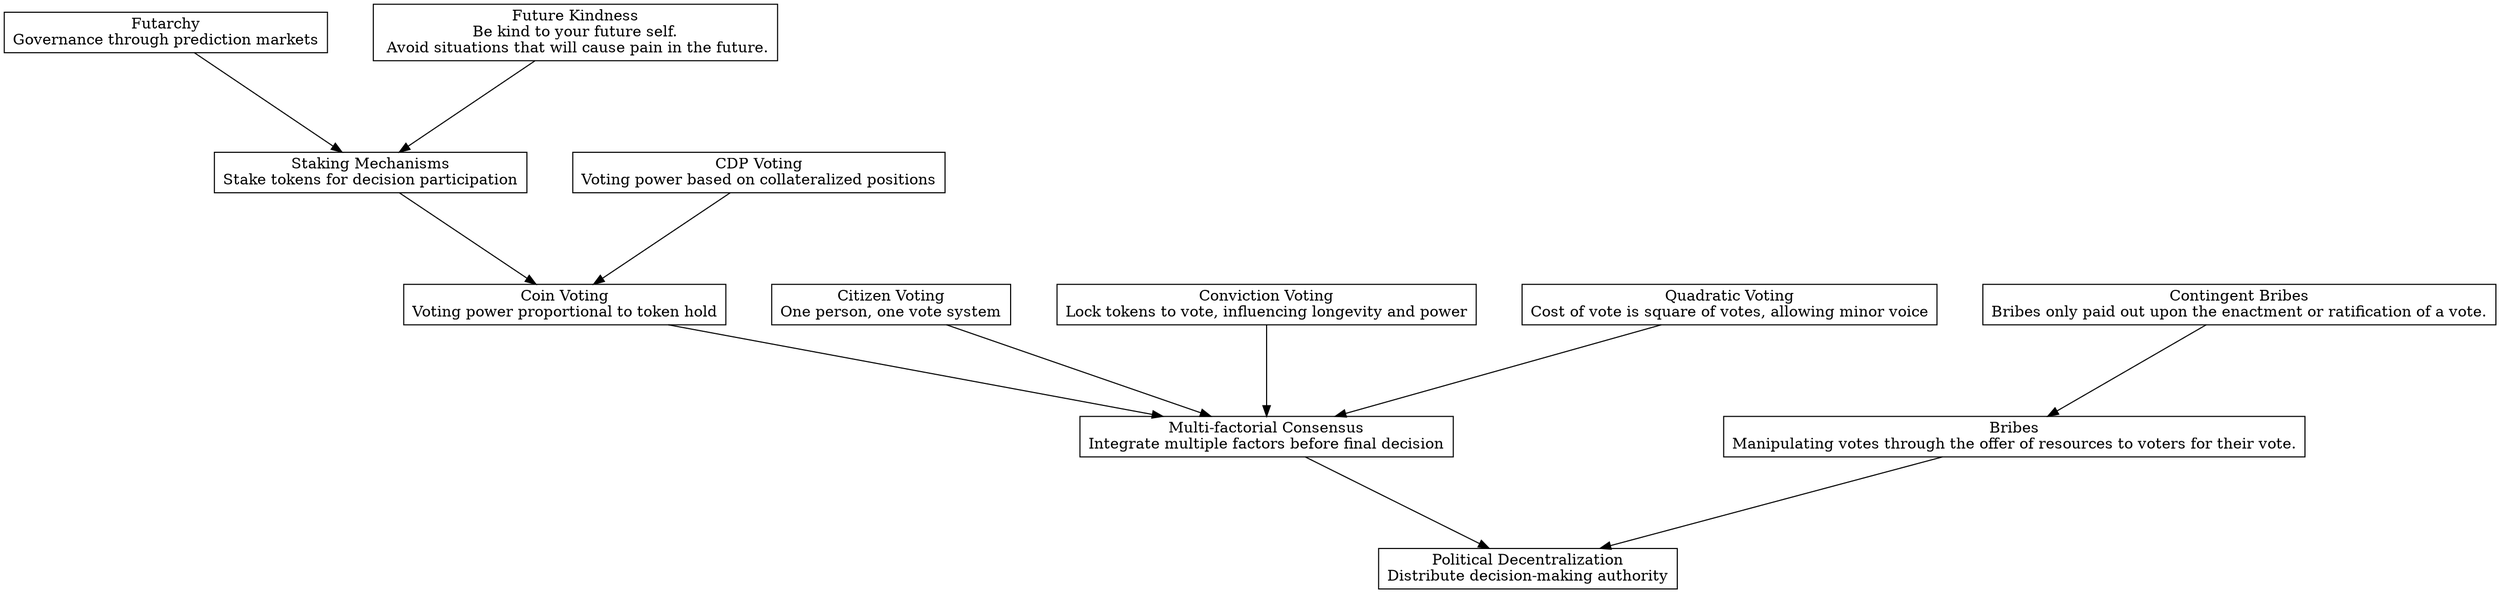 digraph "" {
	graph [nodesep=0.6,
		rankdir=TB,
		ranksep=1.2
	];
	node [label="\N",
		shape=box
	];
	"Political Decentralization"	[label="Political Decentralization\nDistribute decision-making authority"];
	"Multi-factorial Consensus"	[label="Multi-factorial Consensus\nIntegrate multiple factors before final decision"];
	"Multi-factorial Consensus" -> "Political Decentralization";
	Bribes	[label="Bribes\nManipulating votes through the offer of resources to voters for their vote."];
	Bribes -> "Political Decentralization";
	"Contingent Bribes"	[label="Contingent Bribes\nBribes only paid out upon the enactment or ratification of a vote."];
	"Contingent Bribes" -> Bribes;
	"Coin Voting"	[label="Coin Voting\nVoting power proportional to token hold"];
	"Coin Voting" -> "Multi-factorial Consensus";
	"Citizen Voting"	[label="Citizen Voting\nOne person, one vote system"];
	"Citizen Voting" -> "Multi-factorial Consensus";
	"Conviction Voting"	[label="Conviction Voting\nLock tokens to vote, influencing longevity and power"];
	"Conviction Voting" -> "Multi-factorial Consensus";
	"Quadratic Voting"	[label="Quadratic Voting\nCost of vote is square of votes, allowing minor voice"];
	"Quadratic Voting" -> "Multi-factorial Consensus";
	"Staking Mechanisms"	[label="Staking Mechanisms\nStake tokens for decision participation"];
	"Staking Mechanisms" -> "Coin Voting";
	"CDP Voting"	[label="CDP Voting\nVoting power based on collateralized positions"];
	"CDP Voting" -> "Coin Voting";
	Futarchy	[label="Futarchy\nGovernance through prediction markets"];
	Futarchy -> "Staking Mechanisms";
	"Future Kindness"	[label="Future Kindness\nBe kind to your future self.\n Avoid situations that will cause pain in the future."];
	"Future Kindness" -> "Staking Mechanisms";
}
